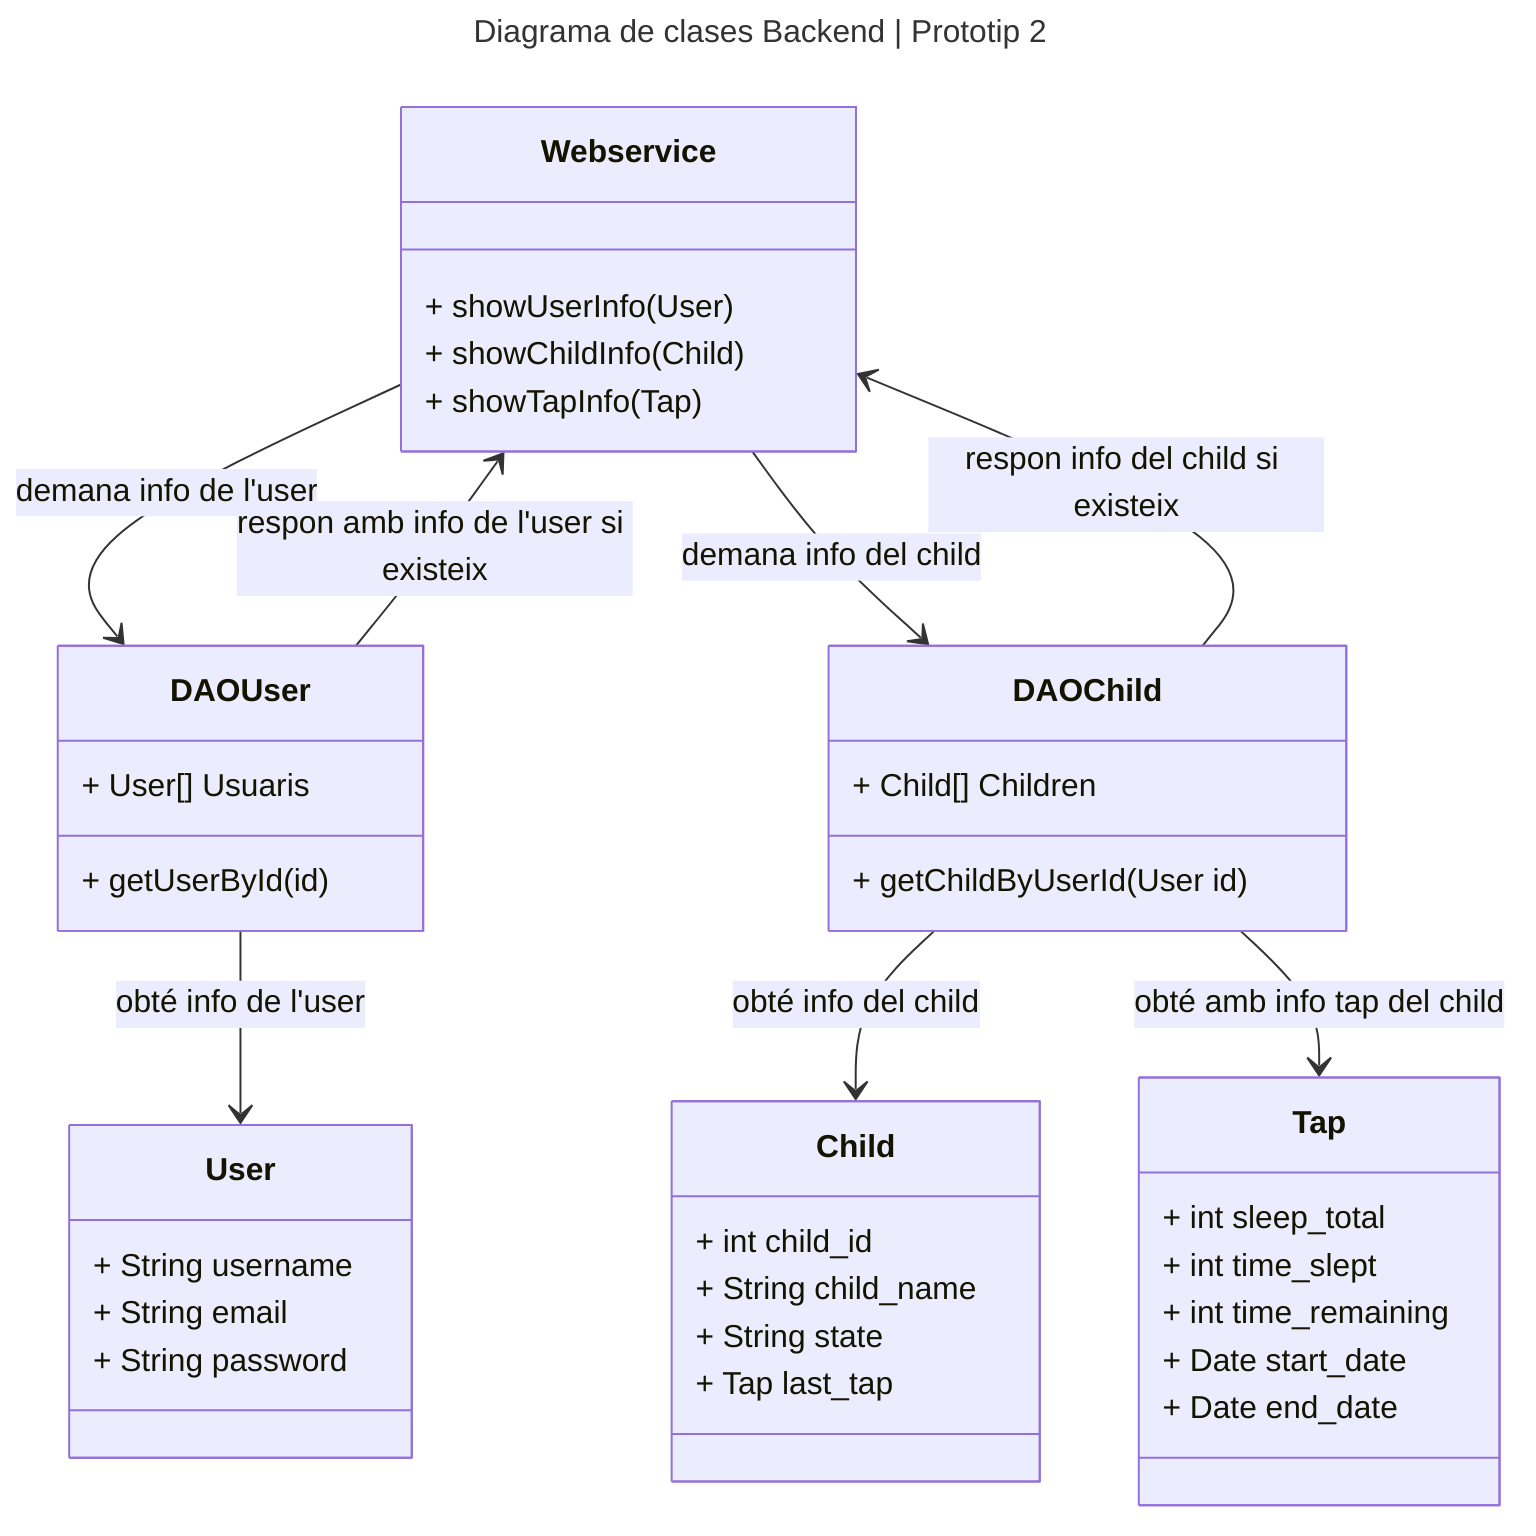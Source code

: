 ---
title: Diagrama de clases Backend | Prototip 2
---

classDiagram
    Webservice --> DAOUser: demana info de l'user
    DAOUser --> User: obté info de l'user
    DAOUser --> Webservice: respon amb info de l'user si existeix
    Webservice --> DAOChild: demana info del child 
    DAOChild --> Child: obté info del child
    DAOChild --> Webservice: respon info del child si existeix
    DAOChild --> Tap: obté amb info tap del child 

    class Webservice {
        + showUserInfo(User)
        + showChildInfo(Child)
        + showTapInfo(Tap)
    }

    class DAOUser {
        + User[] Usuaris
        + getUserById(id)
    }

    class User {
        + String username
        + String email
        + String password
    }

    class DAOChild {
        + Child[] Children
        + getChildByUserId(User id)
    }

    class Child {
        + int child_id
        + String child_name
        + String state
        + Tap last_tap
    }

    class Tap {
        + int sleep_total
        + int time_slept
        + int time_remaining
        + Date start_date
        + Date end_date
    }